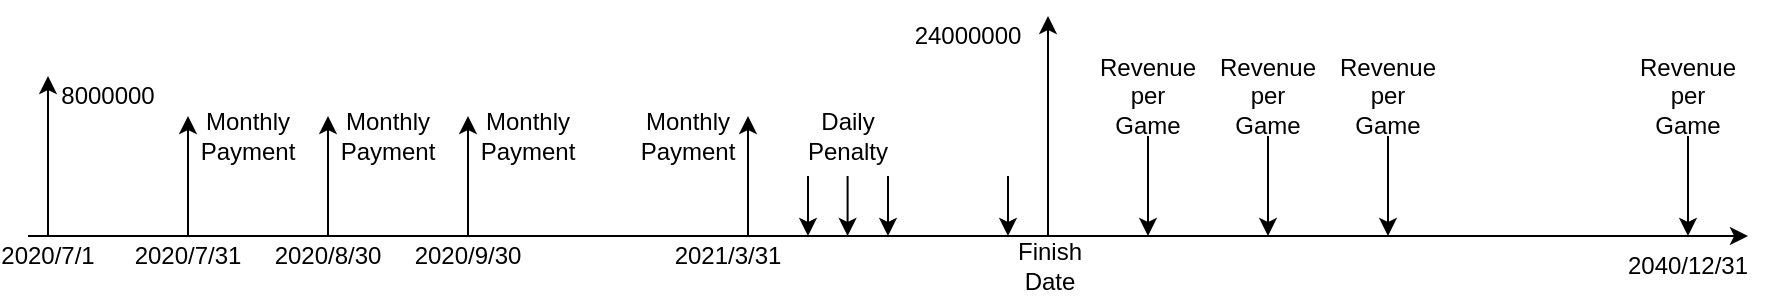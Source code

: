 <mxfile version="13.3.5" type="github"><diagram id="_ZrYv5CSWyaxQjUv3xhB" name="Page-1"><mxGraphModel dx="1038" dy="499" grid="1" gridSize="10" guides="1" tooltips="1" connect="1" arrows="1" fold="1" page="1" pageScale="1" pageWidth="1169" pageHeight="827" math="0" shadow="0"><root><mxCell id="0"/><mxCell id="1" parent="0"/><mxCell id="nvu1-Oa-urT2PKUa-6k_-1" value="" style="endArrow=classic;html=1;exitX=0.25;exitY=0;exitDx=0;exitDy=0;" edge="1" parent="1" source="nvu1-Oa-urT2PKUa-6k_-32"><mxGeometry width="50" height="50" relative="1" as="geometry"><mxPoint x="40" y="280" as="sourcePoint"/><mxPoint x="890" y="280" as="targetPoint"/></mxGeometry></mxCell><mxCell id="nvu1-Oa-urT2PKUa-6k_-2" value="" style="endArrow=classic;html=1;" edge="1" parent="1"><mxGeometry width="50" height="50" relative="1" as="geometry"><mxPoint x="40" y="280" as="sourcePoint"/><mxPoint x="40" y="200" as="targetPoint"/></mxGeometry></mxCell><mxCell id="nvu1-Oa-urT2PKUa-6k_-5" value="8000000" style="text;html=1;strokeColor=none;fillColor=none;align=center;verticalAlign=middle;whiteSpace=wrap;rounded=0;" vertex="1" parent="1"><mxGeometry x="50" y="200" width="40" height="20" as="geometry"/></mxCell><mxCell id="nvu1-Oa-urT2PKUa-6k_-6" value="Monthly&lt;br&gt;Payment" style="text;html=1;strokeColor=none;fillColor=none;align=center;verticalAlign=middle;whiteSpace=wrap;rounded=0;" vertex="1" parent="1"><mxGeometry x="120" y="220" width="40" height="20" as="geometry"/></mxCell><mxCell id="nvu1-Oa-urT2PKUa-6k_-7" value="" style="endArrow=classic;html=1;" edge="1" parent="1"><mxGeometry width="50" height="50" relative="1" as="geometry"><mxPoint x="110" y="280" as="sourcePoint"/><mxPoint x="110" y="220" as="targetPoint"/></mxGeometry></mxCell><mxCell id="nvu1-Oa-urT2PKUa-6k_-8" value="Monthly&lt;br&gt;Payment" style="text;html=1;strokeColor=none;fillColor=none;align=center;verticalAlign=middle;whiteSpace=wrap;rounded=0;" vertex="1" parent="1"><mxGeometry x="190" y="220" width="40" height="20" as="geometry"/></mxCell><mxCell id="nvu1-Oa-urT2PKUa-6k_-9" value="" style="endArrow=classic;html=1;" edge="1" parent="1"><mxGeometry width="50" height="50" relative="1" as="geometry"><mxPoint x="180" y="280" as="sourcePoint"/><mxPoint x="180" y="220" as="targetPoint"/></mxGeometry></mxCell><mxCell id="nvu1-Oa-urT2PKUa-6k_-10" value="Monthly&lt;br&gt;Payment" style="text;html=1;strokeColor=none;fillColor=none;align=center;verticalAlign=middle;whiteSpace=wrap;rounded=0;" vertex="1" parent="1"><mxGeometry x="260" y="220" width="40" height="20" as="geometry"/></mxCell><mxCell id="nvu1-Oa-urT2PKUa-6k_-11" value="" style="endArrow=classic;html=1;" edge="1" parent="1"><mxGeometry width="50" height="50" relative="1" as="geometry"><mxPoint x="250" y="280" as="sourcePoint"/><mxPoint x="250" y="220" as="targetPoint"/></mxGeometry></mxCell><mxCell id="nvu1-Oa-urT2PKUa-6k_-12" value="Monthly&lt;br&gt;Payment" style="text;html=1;strokeColor=none;fillColor=none;align=center;verticalAlign=middle;whiteSpace=wrap;rounded=0;" vertex="1" parent="1"><mxGeometry x="340" y="220" width="40" height="20" as="geometry"/></mxCell><mxCell id="nvu1-Oa-urT2PKUa-6k_-13" value="" style="endArrow=classic;html=1;" edge="1" parent="1"><mxGeometry width="50" height="50" relative="1" as="geometry"><mxPoint x="390" y="280" as="sourcePoint"/><mxPoint x="390" y="220" as="targetPoint"/></mxGeometry></mxCell><mxCell id="nvu1-Oa-urT2PKUa-6k_-14" value="" style="endArrow=classic;html=1;" edge="1" parent="1"><mxGeometry width="50" height="50" relative="1" as="geometry"><mxPoint x="420" y="250" as="sourcePoint"/><mxPoint x="420" y="280" as="targetPoint"/></mxGeometry></mxCell><mxCell id="nvu1-Oa-urT2PKUa-6k_-15" value="Daily&lt;br&gt;Penalty" style="text;html=1;strokeColor=none;fillColor=none;align=center;verticalAlign=middle;whiteSpace=wrap;rounded=0;" vertex="1" parent="1"><mxGeometry x="420" y="220" width="40" height="20" as="geometry"/></mxCell><mxCell id="nvu1-Oa-urT2PKUa-6k_-17" value="" style="endArrow=classic;html=1;" edge="1" parent="1"><mxGeometry width="50" height="50" relative="1" as="geometry"><mxPoint x="439.8" y="250" as="sourcePoint"/><mxPoint x="439.8" y="280" as="targetPoint"/></mxGeometry></mxCell><mxCell id="nvu1-Oa-urT2PKUa-6k_-18" value="" style="endArrow=classic;html=1;" edge="1" parent="1"><mxGeometry width="50" height="50" relative="1" as="geometry"><mxPoint x="460.0" y="250" as="sourcePoint"/><mxPoint x="460.0" y="280" as="targetPoint"/></mxGeometry></mxCell><mxCell id="nvu1-Oa-urT2PKUa-6k_-19" value="" style="endArrow=classic;html=1;" edge="1" parent="1"><mxGeometry width="50" height="50" relative="1" as="geometry"><mxPoint x="520" y="250" as="sourcePoint"/><mxPoint x="520" y="280" as="targetPoint"/></mxGeometry></mxCell><mxCell id="nvu1-Oa-urT2PKUa-6k_-20" value="" style="endArrow=classic;html=1;" edge="1" parent="1"><mxGeometry width="50" height="50" relative="1" as="geometry"><mxPoint x="540" y="280" as="sourcePoint"/><mxPoint x="540" y="170" as="targetPoint"/></mxGeometry></mxCell><mxCell id="nvu1-Oa-urT2PKUa-6k_-21" value="24000000" style="text;html=1;strokeColor=none;fillColor=none;align=center;verticalAlign=middle;whiteSpace=wrap;rounded=0;" vertex="1" parent="1"><mxGeometry x="480" y="170" width="40" height="20" as="geometry"/></mxCell><mxCell id="nvu1-Oa-urT2PKUa-6k_-22" value="" style="endArrow=classic;html=1;" edge="1" parent="1"><mxGeometry width="50" height="50" relative="1" as="geometry"><mxPoint x="590" y="230" as="sourcePoint"/><mxPoint x="590" y="280" as="targetPoint"/></mxGeometry></mxCell><mxCell id="nvu1-Oa-urT2PKUa-6k_-23" value="Revenue&lt;br&gt;per&lt;br&gt;Game" style="text;html=1;strokeColor=none;fillColor=none;align=center;verticalAlign=middle;whiteSpace=wrap;rounded=0;" vertex="1" parent="1"><mxGeometry x="570" y="200" width="40" height="20" as="geometry"/></mxCell><mxCell id="nvu1-Oa-urT2PKUa-6k_-24" value="" style="endArrow=classic;html=1;" edge="1" parent="1"><mxGeometry width="50" height="50" relative="1" as="geometry"><mxPoint x="650" y="230" as="sourcePoint"/><mxPoint x="650" y="280" as="targetPoint"/></mxGeometry></mxCell><mxCell id="nvu1-Oa-urT2PKUa-6k_-25" value="Revenue&lt;br&gt;per&lt;br&gt;Game" style="text;html=1;strokeColor=none;fillColor=none;align=center;verticalAlign=middle;whiteSpace=wrap;rounded=0;" vertex="1" parent="1"><mxGeometry x="630" y="200" width="40" height="20" as="geometry"/></mxCell><mxCell id="nvu1-Oa-urT2PKUa-6k_-26" value="" style="endArrow=classic;html=1;" edge="1" parent="1"><mxGeometry width="50" height="50" relative="1" as="geometry"><mxPoint x="710" y="230" as="sourcePoint"/><mxPoint x="710" y="280" as="targetPoint"/></mxGeometry></mxCell><mxCell id="nvu1-Oa-urT2PKUa-6k_-27" value="Revenue&lt;br&gt;per&lt;br&gt;Game" style="text;html=1;strokeColor=none;fillColor=none;align=center;verticalAlign=middle;whiteSpace=wrap;rounded=0;" vertex="1" parent="1"><mxGeometry x="690" y="200" width="40" height="20" as="geometry"/></mxCell><mxCell id="nvu1-Oa-urT2PKUa-6k_-30" value="" style="endArrow=classic;html=1;" edge="1" parent="1"><mxGeometry width="50" height="50" relative="1" as="geometry"><mxPoint x="860" y="230" as="sourcePoint"/><mxPoint x="860" y="280" as="targetPoint"/></mxGeometry></mxCell><mxCell id="nvu1-Oa-urT2PKUa-6k_-31" value="Revenue&lt;br&gt;per&lt;br&gt;Game" style="text;html=1;strokeColor=none;fillColor=none;align=center;verticalAlign=middle;whiteSpace=wrap;rounded=0;" vertex="1" parent="1"><mxGeometry x="840" y="200" width="40" height="20" as="geometry"/></mxCell><mxCell id="nvu1-Oa-urT2PKUa-6k_-32" value="2020/7/1" style="text;html=1;strokeColor=none;fillColor=none;align=center;verticalAlign=middle;whiteSpace=wrap;rounded=0;" vertex="1" parent="1"><mxGeometry x="20" y="280" width="40" height="20" as="geometry"/></mxCell><mxCell id="nvu1-Oa-urT2PKUa-6k_-33" value="2020/7/31" style="text;html=1;strokeColor=none;fillColor=none;align=center;verticalAlign=middle;whiteSpace=wrap;rounded=0;" vertex="1" parent="1"><mxGeometry x="90" y="280" width="40" height="20" as="geometry"/></mxCell><mxCell id="nvu1-Oa-urT2PKUa-6k_-34" value="2020/8/30" style="text;html=1;strokeColor=none;fillColor=none;align=center;verticalAlign=middle;whiteSpace=wrap;rounded=0;" vertex="1" parent="1"><mxGeometry x="160" y="280" width="40" height="20" as="geometry"/></mxCell><mxCell id="nvu1-Oa-urT2PKUa-6k_-35" value="2020/9/30" style="text;html=1;strokeColor=none;fillColor=none;align=center;verticalAlign=middle;whiteSpace=wrap;rounded=0;" vertex="1" parent="1"><mxGeometry x="230" y="280" width="40" height="20" as="geometry"/></mxCell><mxCell id="nvu1-Oa-urT2PKUa-6k_-37" value="2021/3/31" style="text;html=1;strokeColor=none;fillColor=none;align=center;verticalAlign=middle;whiteSpace=wrap;rounded=0;" vertex="1" parent="1"><mxGeometry x="360" y="280" width="40" height="20" as="geometry"/></mxCell><mxCell id="nvu1-Oa-urT2PKUa-6k_-38" value="Finish&lt;br&gt;Date" style="text;html=1;strokeColor=none;fillColor=none;align=center;verticalAlign=middle;whiteSpace=wrap;rounded=0;" vertex="1" parent="1"><mxGeometry x="521" y="285" width="40" height="20" as="geometry"/></mxCell><mxCell id="nvu1-Oa-urT2PKUa-6k_-39" value="2040/12/31" style="text;html=1;strokeColor=none;fillColor=none;align=center;verticalAlign=middle;whiteSpace=wrap;rounded=0;" vertex="1" parent="1"><mxGeometry x="840" y="285" width="40" height="20" as="geometry"/></mxCell></root></mxGraphModel></diagram></mxfile>